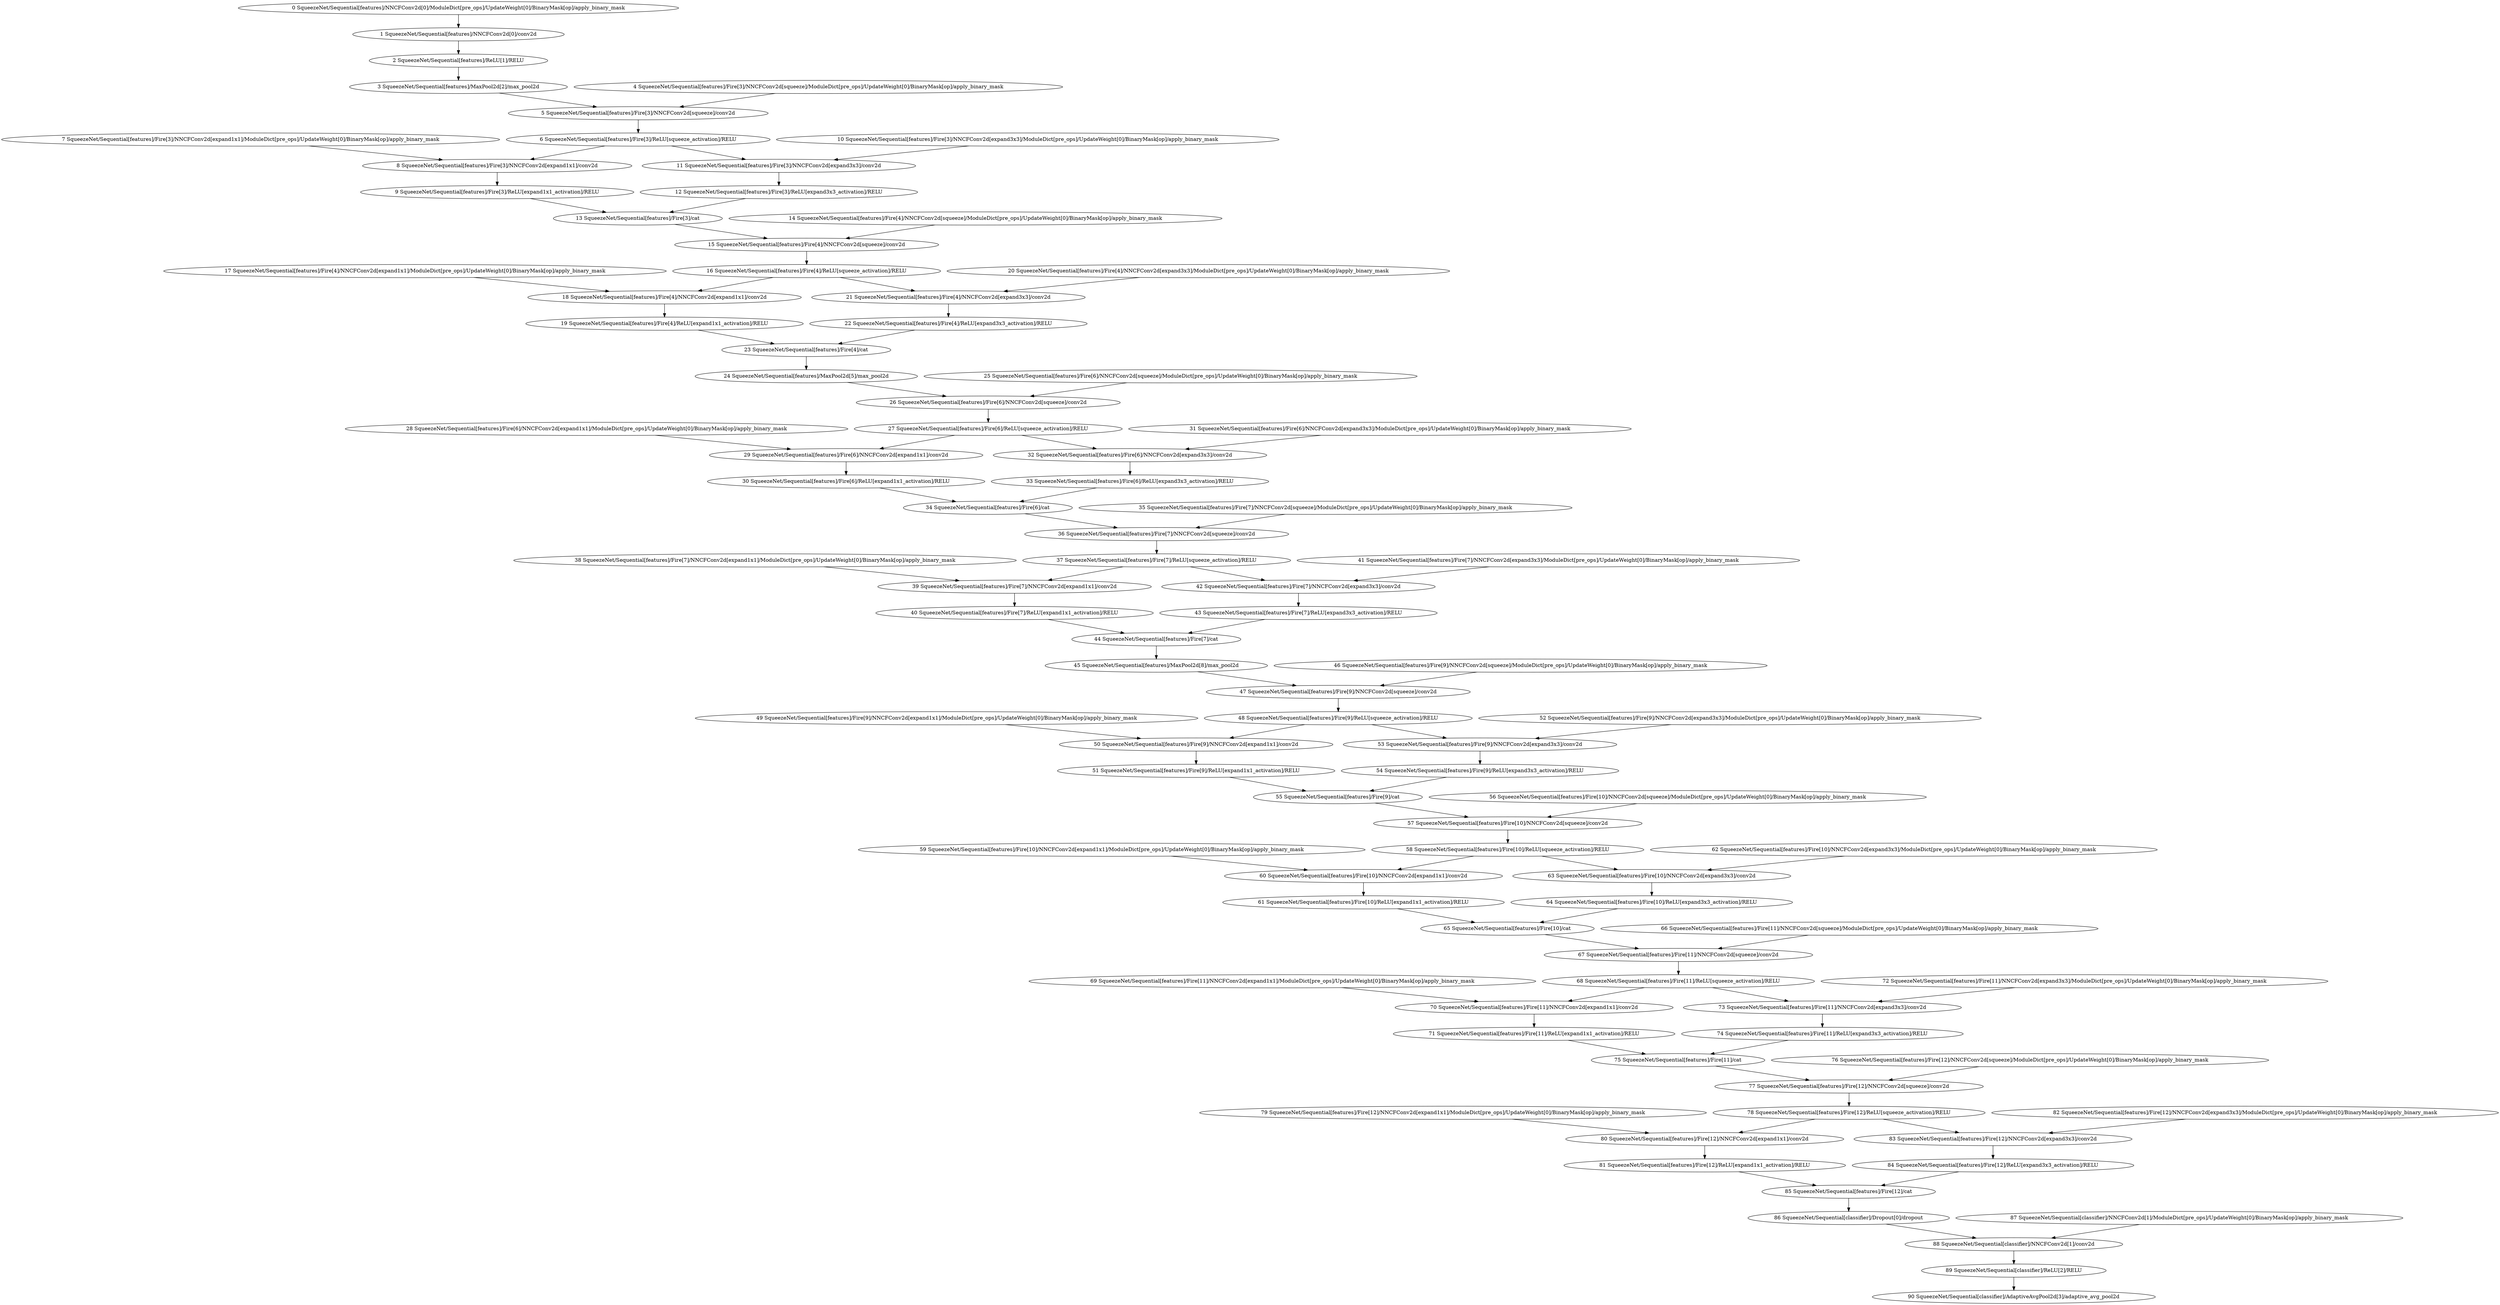 strict digraph  {
"0 SqueezeNet/Sequential[features]/NNCFConv2d[0]/ModuleDict[pre_ops]/UpdateWeight[0]/BinaryMask[op]/apply_binary_mask" [id=0, scope="SqueezeNet/Sequential[features]/NNCFConv2d[0]/ModuleDict[pre_ops]/UpdateWeight[0]/BinaryMask[op]", type=apply_binary_mask];
"1 SqueezeNet/Sequential[features]/NNCFConv2d[0]/conv2d" [id=1, scope="SqueezeNet/Sequential[features]/NNCFConv2d[0]", type=conv2d];
"2 SqueezeNet/Sequential[features]/ReLU[1]/RELU" [id=2, scope="SqueezeNet/Sequential[features]/ReLU[1]", type=RELU];
"3 SqueezeNet/Sequential[features]/MaxPool2d[2]/max_pool2d" [id=3, scope="SqueezeNet/Sequential[features]/MaxPool2d[2]", type=max_pool2d];
"4 SqueezeNet/Sequential[features]/Fire[3]/NNCFConv2d[squeeze]/ModuleDict[pre_ops]/UpdateWeight[0]/BinaryMask[op]/apply_binary_mask" [id=4, scope="SqueezeNet/Sequential[features]/Fire[3]/NNCFConv2d[squeeze]/ModuleDict[pre_ops]/UpdateWeight[0]/BinaryMask[op]", type=apply_binary_mask];
"5 SqueezeNet/Sequential[features]/Fire[3]/NNCFConv2d[squeeze]/conv2d" [id=5, scope="SqueezeNet/Sequential[features]/Fire[3]/NNCFConv2d[squeeze]", type=conv2d];
"6 SqueezeNet/Sequential[features]/Fire[3]/ReLU[squeeze_activation]/RELU" [id=6, scope="SqueezeNet/Sequential[features]/Fire[3]/ReLU[squeeze_activation]", type=RELU];
"7 SqueezeNet/Sequential[features]/Fire[3]/NNCFConv2d[expand1x1]/ModuleDict[pre_ops]/UpdateWeight[0]/BinaryMask[op]/apply_binary_mask" [id=7, scope="SqueezeNet/Sequential[features]/Fire[3]/NNCFConv2d[expand1x1]/ModuleDict[pre_ops]/UpdateWeight[0]/BinaryMask[op]", type=apply_binary_mask];
"8 SqueezeNet/Sequential[features]/Fire[3]/NNCFConv2d[expand1x1]/conv2d" [id=8, scope="SqueezeNet/Sequential[features]/Fire[3]/NNCFConv2d[expand1x1]", type=conv2d];
"9 SqueezeNet/Sequential[features]/Fire[3]/ReLU[expand1x1_activation]/RELU" [id=9, scope="SqueezeNet/Sequential[features]/Fire[3]/ReLU[expand1x1_activation]", type=RELU];
"10 SqueezeNet/Sequential[features]/Fire[3]/NNCFConv2d[expand3x3]/ModuleDict[pre_ops]/UpdateWeight[0]/BinaryMask[op]/apply_binary_mask" [id=10, scope="SqueezeNet/Sequential[features]/Fire[3]/NNCFConv2d[expand3x3]/ModuleDict[pre_ops]/UpdateWeight[0]/BinaryMask[op]", type=apply_binary_mask];
"11 SqueezeNet/Sequential[features]/Fire[3]/NNCFConv2d[expand3x3]/conv2d" [id=11, scope="SqueezeNet/Sequential[features]/Fire[3]/NNCFConv2d[expand3x3]", type=conv2d];
"12 SqueezeNet/Sequential[features]/Fire[3]/ReLU[expand3x3_activation]/RELU" [id=12, scope="SqueezeNet/Sequential[features]/Fire[3]/ReLU[expand3x3_activation]", type=RELU];
"13 SqueezeNet/Sequential[features]/Fire[3]/cat" [id=13, scope="SqueezeNet/Sequential[features]/Fire[3]", type=cat];
"14 SqueezeNet/Sequential[features]/Fire[4]/NNCFConv2d[squeeze]/ModuleDict[pre_ops]/UpdateWeight[0]/BinaryMask[op]/apply_binary_mask" [id=14, scope="SqueezeNet/Sequential[features]/Fire[4]/NNCFConv2d[squeeze]/ModuleDict[pre_ops]/UpdateWeight[0]/BinaryMask[op]", type=apply_binary_mask];
"15 SqueezeNet/Sequential[features]/Fire[4]/NNCFConv2d[squeeze]/conv2d" [id=15, scope="SqueezeNet/Sequential[features]/Fire[4]/NNCFConv2d[squeeze]", type=conv2d];
"16 SqueezeNet/Sequential[features]/Fire[4]/ReLU[squeeze_activation]/RELU" [id=16, scope="SqueezeNet/Sequential[features]/Fire[4]/ReLU[squeeze_activation]", type=RELU];
"17 SqueezeNet/Sequential[features]/Fire[4]/NNCFConv2d[expand1x1]/ModuleDict[pre_ops]/UpdateWeight[0]/BinaryMask[op]/apply_binary_mask" [id=17, scope="SqueezeNet/Sequential[features]/Fire[4]/NNCFConv2d[expand1x1]/ModuleDict[pre_ops]/UpdateWeight[0]/BinaryMask[op]", type=apply_binary_mask];
"18 SqueezeNet/Sequential[features]/Fire[4]/NNCFConv2d[expand1x1]/conv2d" [id=18, scope="SqueezeNet/Sequential[features]/Fire[4]/NNCFConv2d[expand1x1]", type=conv2d];
"19 SqueezeNet/Sequential[features]/Fire[4]/ReLU[expand1x1_activation]/RELU" [id=19, scope="SqueezeNet/Sequential[features]/Fire[4]/ReLU[expand1x1_activation]", type=RELU];
"20 SqueezeNet/Sequential[features]/Fire[4]/NNCFConv2d[expand3x3]/ModuleDict[pre_ops]/UpdateWeight[0]/BinaryMask[op]/apply_binary_mask" [id=20, scope="SqueezeNet/Sequential[features]/Fire[4]/NNCFConv2d[expand3x3]/ModuleDict[pre_ops]/UpdateWeight[0]/BinaryMask[op]", type=apply_binary_mask];
"21 SqueezeNet/Sequential[features]/Fire[4]/NNCFConv2d[expand3x3]/conv2d" [id=21, scope="SqueezeNet/Sequential[features]/Fire[4]/NNCFConv2d[expand3x3]", type=conv2d];
"22 SqueezeNet/Sequential[features]/Fire[4]/ReLU[expand3x3_activation]/RELU" [id=22, scope="SqueezeNet/Sequential[features]/Fire[4]/ReLU[expand3x3_activation]", type=RELU];
"23 SqueezeNet/Sequential[features]/Fire[4]/cat" [id=23, scope="SqueezeNet/Sequential[features]/Fire[4]", type=cat];
"24 SqueezeNet/Sequential[features]/MaxPool2d[5]/max_pool2d" [id=24, scope="SqueezeNet/Sequential[features]/MaxPool2d[5]", type=max_pool2d];
"25 SqueezeNet/Sequential[features]/Fire[6]/NNCFConv2d[squeeze]/ModuleDict[pre_ops]/UpdateWeight[0]/BinaryMask[op]/apply_binary_mask" [id=25, scope="SqueezeNet/Sequential[features]/Fire[6]/NNCFConv2d[squeeze]/ModuleDict[pre_ops]/UpdateWeight[0]/BinaryMask[op]", type=apply_binary_mask];
"26 SqueezeNet/Sequential[features]/Fire[6]/NNCFConv2d[squeeze]/conv2d" [id=26, scope="SqueezeNet/Sequential[features]/Fire[6]/NNCFConv2d[squeeze]", type=conv2d];
"27 SqueezeNet/Sequential[features]/Fire[6]/ReLU[squeeze_activation]/RELU" [id=27, scope="SqueezeNet/Sequential[features]/Fire[6]/ReLU[squeeze_activation]", type=RELU];
"28 SqueezeNet/Sequential[features]/Fire[6]/NNCFConv2d[expand1x1]/ModuleDict[pre_ops]/UpdateWeight[0]/BinaryMask[op]/apply_binary_mask" [id=28, scope="SqueezeNet/Sequential[features]/Fire[6]/NNCFConv2d[expand1x1]/ModuleDict[pre_ops]/UpdateWeight[0]/BinaryMask[op]", type=apply_binary_mask];
"29 SqueezeNet/Sequential[features]/Fire[6]/NNCFConv2d[expand1x1]/conv2d" [id=29, scope="SqueezeNet/Sequential[features]/Fire[6]/NNCFConv2d[expand1x1]", type=conv2d];
"30 SqueezeNet/Sequential[features]/Fire[6]/ReLU[expand1x1_activation]/RELU" [id=30, scope="SqueezeNet/Sequential[features]/Fire[6]/ReLU[expand1x1_activation]", type=RELU];
"31 SqueezeNet/Sequential[features]/Fire[6]/NNCFConv2d[expand3x3]/ModuleDict[pre_ops]/UpdateWeight[0]/BinaryMask[op]/apply_binary_mask" [id=31, scope="SqueezeNet/Sequential[features]/Fire[6]/NNCFConv2d[expand3x3]/ModuleDict[pre_ops]/UpdateWeight[0]/BinaryMask[op]", type=apply_binary_mask];
"32 SqueezeNet/Sequential[features]/Fire[6]/NNCFConv2d[expand3x3]/conv2d" [id=32, scope="SqueezeNet/Sequential[features]/Fire[6]/NNCFConv2d[expand3x3]", type=conv2d];
"33 SqueezeNet/Sequential[features]/Fire[6]/ReLU[expand3x3_activation]/RELU" [id=33, scope="SqueezeNet/Sequential[features]/Fire[6]/ReLU[expand3x3_activation]", type=RELU];
"34 SqueezeNet/Sequential[features]/Fire[6]/cat" [id=34, scope="SqueezeNet/Sequential[features]/Fire[6]", type=cat];
"35 SqueezeNet/Sequential[features]/Fire[7]/NNCFConv2d[squeeze]/ModuleDict[pre_ops]/UpdateWeight[0]/BinaryMask[op]/apply_binary_mask" [id=35, scope="SqueezeNet/Sequential[features]/Fire[7]/NNCFConv2d[squeeze]/ModuleDict[pre_ops]/UpdateWeight[0]/BinaryMask[op]", type=apply_binary_mask];
"36 SqueezeNet/Sequential[features]/Fire[7]/NNCFConv2d[squeeze]/conv2d" [id=36, scope="SqueezeNet/Sequential[features]/Fire[7]/NNCFConv2d[squeeze]", type=conv2d];
"37 SqueezeNet/Sequential[features]/Fire[7]/ReLU[squeeze_activation]/RELU" [id=37, scope="SqueezeNet/Sequential[features]/Fire[7]/ReLU[squeeze_activation]", type=RELU];
"38 SqueezeNet/Sequential[features]/Fire[7]/NNCFConv2d[expand1x1]/ModuleDict[pre_ops]/UpdateWeight[0]/BinaryMask[op]/apply_binary_mask" [id=38, scope="SqueezeNet/Sequential[features]/Fire[7]/NNCFConv2d[expand1x1]/ModuleDict[pre_ops]/UpdateWeight[0]/BinaryMask[op]", type=apply_binary_mask];
"39 SqueezeNet/Sequential[features]/Fire[7]/NNCFConv2d[expand1x1]/conv2d" [id=39, scope="SqueezeNet/Sequential[features]/Fire[7]/NNCFConv2d[expand1x1]", type=conv2d];
"40 SqueezeNet/Sequential[features]/Fire[7]/ReLU[expand1x1_activation]/RELU" [id=40, scope="SqueezeNet/Sequential[features]/Fire[7]/ReLU[expand1x1_activation]", type=RELU];
"41 SqueezeNet/Sequential[features]/Fire[7]/NNCFConv2d[expand3x3]/ModuleDict[pre_ops]/UpdateWeight[0]/BinaryMask[op]/apply_binary_mask" [id=41, scope="SqueezeNet/Sequential[features]/Fire[7]/NNCFConv2d[expand3x3]/ModuleDict[pre_ops]/UpdateWeight[0]/BinaryMask[op]", type=apply_binary_mask];
"42 SqueezeNet/Sequential[features]/Fire[7]/NNCFConv2d[expand3x3]/conv2d" [id=42, scope="SqueezeNet/Sequential[features]/Fire[7]/NNCFConv2d[expand3x3]", type=conv2d];
"43 SqueezeNet/Sequential[features]/Fire[7]/ReLU[expand3x3_activation]/RELU" [id=43, scope="SqueezeNet/Sequential[features]/Fire[7]/ReLU[expand3x3_activation]", type=RELU];
"44 SqueezeNet/Sequential[features]/Fire[7]/cat" [id=44, scope="SqueezeNet/Sequential[features]/Fire[7]", type=cat];
"45 SqueezeNet/Sequential[features]/MaxPool2d[8]/max_pool2d" [id=45, scope="SqueezeNet/Sequential[features]/MaxPool2d[8]", type=max_pool2d];
"46 SqueezeNet/Sequential[features]/Fire[9]/NNCFConv2d[squeeze]/ModuleDict[pre_ops]/UpdateWeight[0]/BinaryMask[op]/apply_binary_mask" [id=46, scope="SqueezeNet/Sequential[features]/Fire[9]/NNCFConv2d[squeeze]/ModuleDict[pre_ops]/UpdateWeight[0]/BinaryMask[op]", type=apply_binary_mask];
"47 SqueezeNet/Sequential[features]/Fire[9]/NNCFConv2d[squeeze]/conv2d" [id=47, scope="SqueezeNet/Sequential[features]/Fire[9]/NNCFConv2d[squeeze]", type=conv2d];
"48 SqueezeNet/Sequential[features]/Fire[9]/ReLU[squeeze_activation]/RELU" [id=48, scope="SqueezeNet/Sequential[features]/Fire[9]/ReLU[squeeze_activation]", type=RELU];
"49 SqueezeNet/Sequential[features]/Fire[9]/NNCFConv2d[expand1x1]/ModuleDict[pre_ops]/UpdateWeight[0]/BinaryMask[op]/apply_binary_mask" [id=49, scope="SqueezeNet/Sequential[features]/Fire[9]/NNCFConv2d[expand1x1]/ModuleDict[pre_ops]/UpdateWeight[0]/BinaryMask[op]", type=apply_binary_mask];
"50 SqueezeNet/Sequential[features]/Fire[9]/NNCFConv2d[expand1x1]/conv2d" [id=50, scope="SqueezeNet/Sequential[features]/Fire[9]/NNCFConv2d[expand1x1]", type=conv2d];
"51 SqueezeNet/Sequential[features]/Fire[9]/ReLU[expand1x1_activation]/RELU" [id=51, scope="SqueezeNet/Sequential[features]/Fire[9]/ReLU[expand1x1_activation]", type=RELU];
"52 SqueezeNet/Sequential[features]/Fire[9]/NNCFConv2d[expand3x3]/ModuleDict[pre_ops]/UpdateWeight[0]/BinaryMask[op]/apply_binary_mask" [id=52, scope="SqueezeNet/Sequential[features]/Fire[9]/NNCFConv2d[expand3x3]/ModuleDict[pre_ops]/UpdateWeight[0]/BinaryMask[op]", type=apply_binary_mask];
"53 SqueezeNet/Sequential[features]/Fire[9]/NNCFConv2d[expand3x3]/conv2d" [id=53, scope="SqueezeNet/Sequential[features]/Fire[9]/NNCFConv2d[expand3x3]", type=conv2d];
"54 SqueezeNet/Sequential[features]/Fire[9]/ReLU[expand3x3_activation]/RELU" [id=54, scope="SqueezeNet/Sequential[features]/Fire[9]/ReLU[expand3x3_activation]", type=RELU];
"55 SqueezeNet/Sequential[features]/Fire[9]/cat" [id=55, scope="SqueezeNet/Sequential[features]/Fire[9]", type=cat];
"56 SqueezeNet/Sequential[features]/Fire[10]/NNCFConv2d[squeeze]/ModuleDict[pre_ops]/UpdateWeight[0]/BinaryMask[op]/apply_binary_mask" [id=56, scope="SqueezeNet/Sequential[features]/Fire[10]/NNCFConv2d[squeeze]/ModuleDict[pre_ops]/UpdateWeight[0]/BinaryMask[op]", type=apply_binary_mask];
"57 SqueezeNet/Sequential[features]/Fire[10]/NNCFConv2d[squeeze]/conv2d" [id=57, scope="SqueezeNet/Sequential[features]/Fire[10]/NNCFConv2d[squeeze]", type=conv2d];
"58 SqueezeNet/Sequential[features]/Fire[10]/ReLU[squeeze_activation]/RELU" [id=58, scope="SqueezeNet/Sequential[features]/Fire[10]/ReLU[squeeze_activation]", type=RELU];
"59 SqueezeNet/Sequential[features]/Fire[10]/NNCFConv2d[expand1x1]/ModuleDict[pre_ops]/UpdateWeight[0]/BinaryMask[op]/apply_binary_mask" [id=59, scope="SqueezeNet/Sequential[features]/Fire[10]/NNCFConv2d[expand1x1]/ModuleDict[pre_ops]/UpdateWeight[0]/BinaryMask[op]", type=apply_binary_mask];
"60 SqueezeNet/Sequential[features]/Fire[10]/NNCFConv2d[expand1x1]/conv2d" [id=60, scope="SqueezeNet/Sequential[features]/Fire[10]/NNCFConv2d[expand1x1]", type=conv2d];
"61 SqueezeNet/Sequential[features]/Fire[10]/ReLU[expand1x1_activation]/RELU" [id=61, scope="SqueezeNet/Sequential[features]/Fire[10]/ReLU[expand1x1_activation]", type=RELU];
"62 SqueezeNet/Sequential[features]/Fire[10]/NNCFConv2d[expand3x3]/ModuleDict[pre_ops]/UpdateWeight[0]/BinaryMask[op]/apply_binary_mask" [id=62, scope="SqueezeNet/Sequential[features]/Fire[10]/NNCFConv2d[expand3x3]/ModuleDict[pre_ops]/UpdateWeight[0]/BinaryMask[op]", type=apply_binary_mask];
"63 SqueezeNet/Sequential[features]/Fire[10]/NNCFConv2d[expand3x3]/conv2d" [id=63, scope="SqueezeNet/Sequential[features]/Fire[10]/NNCFConv2d[expand3x3]", type=conv2d];
"64 SqueezeNet/Sequential[features]/Fire[10]/ReLU[expand3x3_activation]/RELU" [id=64, scope="SqueezeNet/Sequential[features]/Fire[10]/ReLU[expand3x3_activation]", type=RELU];
"65 SqueezeNet/Sequential[features]/Fire[10]/cat" [id=65, scope="SqueezeNet/Sequential[features]/Fire[10]", type=cat];
"66 SqueezeNet/Sequential[features]/Fire[11]/NNCFConv2d[squeeze]/ModuleDict[pre_ops]/UpdateWeight[0]/BinaryMask[op]/apply_binary_mask" [id=66, scope="SqueezeNet/Sequential[features]/Fire[11]/NNCFConv2d[squeeze]/ModuleDict[pre_ops]/UpdateWeight[0]/BinaryMask[op]", type=apply_binary_mask];
"67 SqueezeNet/Sequential[features]/Fire[11]/NNCFConv2d[squeeze]/conv2d" [id=67, scope="SqueezeNet/Sequential[features]/Fire[11]/NNCFConv2d[squeeze]", type=conv2d];
"68 SqueezeNet/Sequential[features]/Fire[11]/ReLU[squeeze_activation]/RELU" [id=68, scope="SqueezeNet/Sequential[features]/Fire[11]/ReLU[squeeze_activation]", type=RELU];
"69 SqueezeNet/Sequential[features]/Fire[11]/NNCFConv2d[expand1x1]/ModuleDict[pre_ops]/UpdateWeight[0]/BinaryMask[op]/apply_binary_mask" [id=69, scope="SqueezeNet/Sequential[features]/Fire[11]/NNCFConv2d[expand1x1]/ModuleDict[pre_ops]/UpdateWeight[0]/BinaryMask[op]", type=apply_binary_mask];
"70 SqueezeNet/Sequential[features]/Fire[11]/NNCFConv2d[expand1x1]/conv2d" [id=70, scope="SqueezeNet/Sequential[features]/Fire[11]/NNCFConv2d[expand1x1]", type=conv2d];
"71 SqueezeNet/Sequential[features]/Fire[11]/ReLU[expand1x1_activation]/RELU" [id=71, scope="SqueezeNet/Sequential[features]/Fire[11]/ReLU[expand1x1_activation]", type=RELU];
"72 SqueezeNet/Sequential[features]/Fire[11]/NNCFConv2d[expand3x3]/ModuleDict[pre_ops]/UpdateWeight[0]/BinaryMask[op]/apply_binary_mask" [id=72, scope="SqueezeNet/Sequential[features]/Fire[11]/NNCFConv2d[expand3x3]/ModuleDict[pre_ops]/UpdateWeight[0]/BinaryMask[op]", type=apply_binary_mask];
"73 SqueezeNet/Sequential[features]/Fire[11]/NNCFConv2d[expand3x3]/conv2d" [id=73, scope="SqueezeNet/Sequential[features]/Fire[11]/NNCFConv2d[expand3x3]", type=conv2d];
"74 SqueezeNet/Sequential[features]/Fire[11]/ReLU[expand3x3_activation]/RELU" [id=74, scope="SqueezeNet/Sequential[features]/Fire[11]/ReLU[expand3x3_activation]", type=RELU];
"75 SqueezeNet/Sequential[features]/Fire[11]/cat" [id=75, scope="SqueezeNet/Sequential[features]/Fire[11]", type=cat];
"76 SqueezeNet/Sequential[features]/Fire[12]/NNCFConv2d[squeeze]/ModuleDict[pre_ops]/UpdateWeight[0]/BinaryMask[op]/apply_binary_mask" [id=76, scope="SqueezeNet/Sequential[features]/Fire[12]/NNCFConv2d[squeeze]/ModuleDict[pre_ops]/UpdateWeight[0]/BinaryMask[op]", type=apply_binary_mask];
"77 SqueezeNet/Sequential[features]/Fire[12]/NNCFConv2d[squeeze]/conv2d" [id=77, scope="SqueezeNet/Sequential[features]/Fire[12]/NNCFConv2d[squeeze]", type=conv2d];
"78 SqueezeNet/Sequential[features]/Fire[12]/ReLU[squeeze_activation]/RELU" [id=78, scope="SqueezeNet/Sequential[features]/Fire[12]/ReLU[squeeze_activation]", type=RELU];
"79 SqueezeNet/Sequential[features]/Fire[12]/NNCFConv2d[expand1x1]/ModuleDict[pre_ops]/UpdateWeight[0]/BinaryMask[op]/apply_binary_mask" [id=79, scope="SqueezeNet/Sequential[features]/Fire[12]/NNCFConv2d[expand1x1]/ModuleDict[pre_ops]/UpdateWeight[0]/BinaryMask[op]", type=apply_binary_mask];
"80 SqueezeNet/Sequential[features]/Fire[12]/NNCFConv2d[expand1x1]/conv2d" [id=80, scope="SqueezeNet/Sequential[features]/Fire[12]/NNCFConv2d[expand1x1]", type=conv2d];
"81 SqueezeNet/Sequential[features]/Fire[12]/ReLU[expand1x1_activation]/RELU" [id=81, scope="SqueezeNet/Sequential[features]/Fire[12]/ReLU[expand1x1_activation]", type=RELU];
"82 SqueezeNet/Sequential[features]/Fire[12]/NNCFConv2d[expand3x3]/ModuleDict[pre_ops]/UpdateWeight[0]/BinaryMask[op]/apply_binary_mask" [id=82, scope="SqueezeNet/Sequential[features]/Fire[12]/NNCFConv2d[expand3x3]/ModuleDict[pre_ops]/UpdateWeight[0]/BinaryMask[op]", type=apply_binary_mask];
"83 SqueezeNet/Sequential[features]/Fire[12]/NNCFConv2d[expand3x3]/conv2d" [id=83, scope="SqueezeNet/Sequential[features]/Fire[12]/NNCFConv2d[expand3x3]", type=conv2d];
"84 SqueezeNet/Sequential[features]/Fire[12]/ReLU[expand3x3_activation]/RELU" [id=84, scope="SqueezeNet/Sequential[features]/Fire[12]/ReLU[expand3x3_activation]", type=RELU];
"85 SqueezeNet/Sequential[features]/Fire[12]/cat" [id=85, scope="SqueezeNet/Sequential[features]/Fire[12]", type=cat];
"86 SqueezeNet/Sequential[classifier]/Dropout[0]/dropout" [id=86, scope="SqueezeNet/Sequential[classifier]/Dropout[0]", type=dropout];
"87 SqueezeNet/Sequential[classifier]/NNCFConv2d[1]/ModuleDict[pre_ops]/UpdateWeight[0]/BinaryMask[op]/apply_binary_mask" [id=87, scope="SqueezeNet/Sequential[classifier]/NNCFConv2d[1]/ModuleDict[pre_ops]/UpdateWeight[0]/BinaryMask[op]", type=apply_binary_mask];
"88 SqueezeNet/Sequential[classifier]/NNCFConv2d[1]/conv2d" [id=88, scope="SqueezeNet/Sequential[classifier]/NNCFConv2d[1]", type=conv2d];
"89 SqueezeNet/Sequential[classifier]/ReLU[2]/RELU" [id=89, scope="SqueezeNet/Sequential[classifier]/ReLU[2]", type=RELU];
"90 SqueezeNet/Sequential[classifier]/AdaptiveAvgPool2d[3]/adaptive_avg_pool2d" [id=90, scope="SqueezeNet/Sequential[classifier]/AdaptiveAvgPool2d[3]", type=adaptive_avg_pool2d];
"0 SqueezeNet/Sequential[features]/NNCFConv2d[0]/ModuleDict[pre_ops]/UpdateWeight[0]/BinaryMask[op]/apply_binary_mask" -> "1 SqueezeNet/Sequential[features]/NNCFConv2d[0]/conv2d";
"1 SqueezeNet/Sequential[features]/NNCFConv2d[0]/conv2d" -> "2 SqueezeNet/Sequential[features]/ReLU[1]/RELU";
"2 SqueezeNet/Sequential[features]/ReLU[1]/RELU" -> "3 SqueezeNet/Sequential[features]/MaxPool2d[2]/max_pool2d";
"3 SqueezeNet/Sequential[features]/MaxPool2d[2]/max_pool2d" -> "5 SqueezeNet/Sequential[features]/Fire[3]/NNCFConv2d[squeeze]/conv2d";
"4 SqueezeNet/Sequential[features]/Fire[3]/NNCFConv2d[squeeze]/ModuleDict[pre_ops]/UpdateWeight[0]/BinaryMask[op]/apply_binary_mask" -> "5 SqueezeNet/Sequential[features]/Fire[3]/NNCFConv2d[squeeze]/conv2d";
"5 SqueezeNet/Sequential[features]/Fire[3]/NNCFConv2d[squeeze]/conv2d" -> "6 SqueezeNet/Sequential[features]/Fire[3]/ReLU[squeeze_activation]/RELU";
"6 SqueezeNet/Sequential[features]/Fire[3]/ReLU[squeeze_activation]/RELU" -> "8 SqueezeNet/Sequential[features]/Fire[3]/NNCFConv2d[expand1x1]/conv2d";
"7 SqueezeNet/Sequential[features]/Fire[3]/NNCFConv2d[expand1x1]/ModuleDict[pre_ops]/UpdateWeight[0]/BinaryMask[op]/apply_binary_mask" -> "8 SqueezeNet/Sequential[features]/Fire[3]/NNCFConv2d[expand1x1]/conv2d";
"8 SqueezeNet/Sequential[features]/Fire[3]/NNCFConv2d[expand1x1]/conv2d" -> "9 SqueezeNet/Sequential[features]/Fire[3]/ReLU[expand1x1_activation]/RELU";
"6 SqueezeNet/Sequential[features]/Fire[3]/ReLU[squeeze_activation]/RELU" -> "11 SqueezeNet/Sequential[features]/Fire[3]/NNCFConv2d[expand3x3]/conv2d";
"9 SqueezeNet/Sequential[features]/Fire[3]/ReLU[expand1x1_activation]/RELU" -> "13 SqueezeNet/Sequential[features]/Fire[3]/cat";
"10 SqueezeNet/Sequential[features]/Fire[3]/NNCFConv2d[expand3x3]/ModuleDict[pre_ops]/UpdateWeight[0]/BinaryMask[op]/apply_binary_mask" -> "11 SqueezeNet/Sequential[features]/Fire[3]/NNCFConv2d[expand3x3]/conv2d";
"11 SqueezeNet/Sequential[features]/Fire[3]/NNCFConv2d[expand3x3]/conv2d" -> "12 SqueezeNet/Sequential[features]/Fire[3]/ReLU[expand3x3_activation]/RELU";
"12 SqueezeNet/Sequential[features]/Fire[3]/ReLU[expand3x3_activation]/RELU" -> "13 SqueezeNet/Sequential[features]/Fire[3]/cat";
"13 SqueezeNet/Sequential[features]/Fire[3]/cat" -> "15 SqueezeNet/Sequential[features]/Fire[4]/NNCFConv2d[squeeze]/conv2d";
"14 SqueezeNet/Sequential[features]/Fire[4]/NNCFConv2d[squeeze]/ModuleDict[pre_ops]/UpdateWeight[0]/BinaryMask[op]/apply_binary_mask" -> "15 SqueezeNet/Sequential[features]/Fire[4]/NNCFConv2d[squeeze]/conv2d";
"15 SqueezeNet/Sequential[features]/Fire[4]/NNCFConv2d[squeeze]/conv2d" -> "16 SqueezeNet/Sequential[features]/Fire[4]/ReLU[squeeze_activation]/RELU";
"16 SqueezeNet/Sequential[features]/Fire[4]/ReLU[squeeze_activation]/RELU" -> "18 SqueezeNet/Sequential[features]/Fire[4]/NNCFConv2d[expand1x1]/conv2d";
"16 SqueezeNet/Sequential[features]/Fire[4]/ReLU[squeeze_activation]/RELU" -> "21 SqueezeNet/Sequential[features]/Fire[4]/NNCFConv2d[expand3x3]/conv2d";
"17 SqueezeNet/Sequential[features]/Fire[4]/NNCFConv2d[expand1x1]/ModuleDict[pre_ops]/UpdateWeight[0]/BinaryMask[op]/apply_binary_mask" -> "18 SqueezeNet/Sequential[features]/Fire[4]/NNCFConv2d[expand1x1]/conv2d";
"18 SqueezeNet/Sequential[features]/Fire[4]/NNCFConv2d[expand1x1]/conv2d" -> "19 SqueezeNet/Sequential[features]/Fire[4]/ReLU[expand1x1_activation]/RELU";
"19 SqueezeNet/Sequential[features]/Fire[4]/ReLU[expand1x1_activation]/RELU" -> "23 SqueezeNet/Sequential[features]/Fire[4]/cat";
"20 SqueezeNet/Sequential[features]/Fire[4]/NNCFConv2d[expand3x3]/ModuleDict[pre_ops]/UpdateWeight[0]/BinaryMask[op]/apply_binary_mask" -> "21 SqueezeNet/Sequential[features]/Fire[4]/NNCFConv2d[expand3x3]/conv2d";
"21 SqueezeNet/Sequential[features]/Fire[4]/NNCFConv2d[expand3x3]/conv2d" -> "22 SqueezeNet/Sequential[features]/Fire[4]/ReLU[expand3x3_activation]/RELU";
"22 SqueezeNet/Sequential[features]/Fire[4]/ReLU[expand3x3_activation]/RELU" -> "23 SqueezeNet/Sequential[features]/Fire[4]/cat";
"23 SqueezeNet/Sequential[features]/Fire[4]/cat" -> "24 SqueezeNet/Sequential[features]/MaxPool2d[5]/max_pool2d";
"24 SqueezeNet/Sequential[features]/MaxPool2d[5]/max_pool2d" -> "26 SqueezeNet/Sequential[features]/Fire[6]/NNCFConv2d[squeeze]/conv2d";
"25 SqueezeNet/Sequential[features]/Fire[6]/NNCFConv2d[squeeze]/ModuleDict[pre_ops]/UpdateWeight[0]/BinaryMask[op]/apply_binary_mask" -> "26 SqueezeNet/Sequential[features]/Fire[6]/NNCFConv2d[squeeze]/conv2d";
"26 SqueezeNet/Sequential[features]/Fire[6]/NNCFConv2d[squeeze]/conv2d" -> "27 SqueezeNet/Sequential[features]/Fire[6]/ReLU[squeeze_activation]/RELU";
"27 SqueezeNet/Sequential[features]/Fire[6]/ReLU[squeeze_activation]/RELU" -> "29 SqueezeNet/Sequential[features]/Fire[6]/NNCFConv2d[expand1x1]/conv2d";
"27 SqueezeNet/Sequential[features]/Fire[6]/ReLU[squeeze_activation]/RELU" -> "32 SqueezeNet/Sequential[features]/Fire[6]/NNCFConv2d[expand3x3]/conv2d";
"28 SqueezeNet/Sequential[features]/Fire[6]/NNCFConv2d[expand1x1]/ModuleDict[pre_ops]/UpdateWeight[0]/BinaryMask[op]/apply_binary_mask" -> "29 SqueezeNet/Sequential[features]/Fire[6]/NNCFConv2d[expand1x1]/conv2d";
"29 SqueezeNet/Sequential[features]/Fire[6]/NNCFConv2d[expand1x1]/conv2d" -> "30 SqueezeNet/Sequential[features]/Fire[6]/ReLU[expand1x1_activation]/RELU";
"30 SqueezeNet/Sequential[features]/Fire[6]/ReLU[expand1x1_activation]/RELU" -> "34 SqueezeNet/Sequential[features]/Fire[6]/cat";
"31 SqueezeNet/Sequential[features]/Fire[6]/NNCFConv2d[expand3x3]/ModuleDict[pre_ops]/UpdateWeight[0]/BinaryMask[op]/apply_binary_mask" -> "32 SqueezeNet/Sequential[features]/Fire[6]/NNCFConv2d[expand3x3]/conv2d";
"32 SqueezeNet/Sequential[features]/Fire[6]/NNCFConv2d[expand3x3]/conv2d" -> "33 SqueezeNet/Sequential[features]/Fire[6]/ReLU[expand3x3_activation]/RELU";
"33 SqueezeNet/Sequential[features]/Fire[6]/ReLU[expand3x3_activation]/RELU" -> "34 SqueezeNet/Sequential[features]/Fire[6]/cat";
"34 SqueezeNet/Sequential[features]/Fire[6]/cat" -> "36 SqueezeNet/Sequential[features]/Fire[7]/NNCFConv2d[squeeze]/conv2d";
"35 SqueezeNet/Sequential[features]/Fire[7]/NNCFConv2d[squeeze]/ModuleDict[pre_ops]/UpdateWeight[0]/BinaryMask[op]/apply_binary_mask" -> "36 SqueezeNet/Sequential[features]/Fire[7]/NNCFConv2d[squeeze]/conv2d";
"36 SqueezeNet/Sequential[features]/Fire[7]/NNCFConv2d[squeeze]/conv2d" -> "37 SqueezeNet/Sequential[features]/Fire[7]/ReLU[squeeze_activation]/RELU";
"37 SqueezeNet/Sequential[features]/Fire[7]/ReLU[squeeze_activation]/RELU" -> "39 SqueezeNet/Sequential[features]/Fire[7]/NNCFConv2d[expand1x1]/conv2d";
"37 SqueezeNet/Sequential[features]/Fire[7]/ReLU[squeeze_activation]/RELU" -> "42 SqueezeNet/Sequential[features]/Fire[7]/NNCFConv2d[expand3x3]/conv2d";
"38 SqueezeNet/Sequential[features]/Fire[7]/NNCFConv2d[expand1x1]/ModuleDict[pre_ops]/UpdateWeight[0]/BinaryMask[op]/apply_binary_mask" -> "39 SqueezeNet/Sequential[features]/Fire[7]/NNCFConv2d[expand1x1]/conv2d";
"39 SqueezeNet/Sequential[features]/Fire[7]/NNCFConv2d[expand1x1]/conv2d" -> "40 SqueezeNet/Sequential[features]/Fire[7]/ReLU[expand1x1_activation]/RELU";
"40 SqueezeNet/Sequential[features]/Fire[7]/ReLU[expand1x1_activation]/RELU" -> "44 SqueezeNet/Sequential[features]/Fire[7]/cat";
"41 SqueezeNet/Sequential[features]/Fire[7]/NNCFConv2d[expand3x3]/ModuleDict[pre_ops]/UpdateWeight[0]/BinaryMask[op]/apply_binary_mask" -> "42 SqueezeNet/Sequential[features]/Fire[7]/NNCFConv2d[expand3x3]/conv2d";
"42 SqueezeNet/Sequential[features]/Fire[7]/NNCFConv2d[expand3x3]/conv2d" -> "43 SqueezeNet/Sequential[features]/Fire[7]/ReLU[expand3x3_activation]/RELU";
"43 SqueezeNet/Sequential[features]/Fire[7]/ReLU[expand3x3_activation]/RELU" -> "44 SqueezeNet/Sequential[features]/Fire[7]/cat";
"44 SqueezeNet/Sequential[features]/Fire[7]/cat" -> "45 SqueezeNet/Sequential[features]/MaxPool2d[8]/max_pool2d";
"45 SqueezeNet/Sequential[features]/MaxPool2d[8]/max_pool2d" -> "47 SqueezeNet/Sequential[features]/Fire[9]/NNCFConv2d[squeeze]/conv2d";
"46 SqueezeNet/Sequential[features]/Fire[9]/NNCFConv2d[squeeze]/ModuleDict[pre_ops]/UpdateWeight[0]/BinaryMask[op]/apply_binary_mask" -> "47 SqueezeNet/Sequential[features]/Fire[9]/NNCFConv2d[squeeze]/conv2d";
"47 SqueezeNet/Sequential[features]/Fire[9]/NNCFConv2d[squeeze]/conv2d" -> "48 SqueezeNet/Sequential[features]/Fire[9]/ReLU[squeeze_activation]/RELU";
"48 SqueezeNet/Sequential[features]/Fire[9]/ReLU[squeeze_activation]/RELU" -> "50 SqueezeNet/Sequential[features]/Fire[9]/NNCFConv2d[expand1x1]/conv2d";
"48 SqueezeNet/Sequential[features]/Fire[9]/ReLU[squeeze_activation]/RELU" -> "53 SqueezeNet/Sequential[features]/Fire[9]/NNCFConv2d[expand3x3]/conv2d";
"49 SqueezeNet/Sequential[features]/Fire[9]/NNCFConv2d[expand1x1]/ModuleDict[pre_ops]/UpdateWeight[0]/BinaryMask[op]/apply_binary_mask" -> "50 SqueezeNet/Sequential[features]/Fire[9]/NNCFConv2d[expand1x1]/conv2d";
"50 SqueezeNet/Sequential[features]/Fire[9]/NNCFConv2d[expand1x1]/conv2d" -> "51 SqueezeNet/Sequential[features]/Fire[9]/ReLU[expand1x1_activation]/RELU";
"51 SqueezeNet/Sequential[features]/Fire[9]/ReLU[expand1x1_activation]/RELU" -> "55 SqueezeNet/Sequential[features]/Fire[9]/cat";
"52 SqueezeNet/Sequential[features]/Fire[9]/NNCFConv2d[expand3x3]/ModuleDict[pre_ops]/UpdateWeight[0]/BinaryMask[op]/apply_binary_mask" -> "53 SqueezeNet/Sequential[features]/Fire[9]/NNCFConv2d[expand3x3]/conv2d";
"53 SqueezeNet/Sequential[features]/Fire[9]/NNCFConv2d[expand3x3]/conv2d" -> "54 SqueezeNet/Sequential[features]/Fire[9]/ReLU[expand3x3_activation]/RELU";
"54 SqueezeNet/Sequential[features]/Fire[9]/ReLU[expand3x3_activation]/RELU" -> "55 SqueezeNet/Sequential[features]/Fire[9]/cat";
"55 SqueezeNet/Sequential[features]/Fire[9]/cat" -> "57 SqueezeNet/Sequential[features]/Fire[10]/NNCFConv2d[squeeze]/conv2d";
"56 SqueezeNet/Sequential[features]/Fire[10]/NNCFConv2d[squeeze]/ModuleDict[pre_ops]/UpdateWeight[0]/BinaryMask[op]/apply_binary_mask" -> "57 SqueezeNet/Sequential[features]/Fire[10]/NNCFConv2d[squeeze]/conv2d";
"57 SqueezeNet/Sequential[features]/Fire[10]/NNCFConv2d[squeeze]/conv2d" -> "58 SqueezeNet/Sequential[features]/Fire[10]/ReLU[squeeze_activation]/RELU";
"58 SqueezeNet/Sequential[features]/Fire[10]/ReLU[squeeze_activation]/RELU" -> "60 SqueezeNet/Sequential[features]/Fire[10]/NNCFConv2d[expand1x1]/conv2d";
"58 SqueezeNet/Sequential[features]/Fire[10]/ReLU[squeeze_activation]/RELU" -> "63 SqueezeNet/Sequential[features]/Fire[10]/NNCFConv2d[expand3x3]/conv2d";
"59 SqueezeNet/Sequential[features]/Fire[10]/NNCFConv2d[expand1x1]/ModuleDict[pre_ops]/UpdateWeight[0]/BinaryMask[op]/apply_binary_mask" -> "60 SqueezeNet/Sequential[features]/Fire[10]/NNCFConv2d[expand1x1]/conv2d";
"60 SqueezeNet/Sequential[features]/Fire[10]/NNCFConv2d[expand1x1]/conv2d" -> "61 SqueezeNet/Sequential[features]/Fire[10]/ReLU[expand1x1_activation]/RELU";
"61 SqueezeNet/Sequential[features]/Fire[10]/ReLU[expand1x1_activation]/RELU" -> "65 SqueezeNet/Sequential[features]/Fire[10]/cat";
"62 SqueezeNet/Sequential[features]/Fire[10]/NNCFConv2d[expand3x3]/ModuleDict[pre_ops]/UpdateWeight[0]/BinaryMask[op]/apply_binary_mask" -> "63 SqueezeNet/Sequential[features]/Fire[10]/NNCFConv2d[expand3x3]/conv2d";
"63 SqueezeNet/Sequential[features]/Fire[10]/NNCFConv2d[expand3x3]/conv2d" -> "64 SqueezeNet/Sequential[features]/Fire[10]/ReLU[expand3x3_activation]/RELU";
"64 SqueezeNet/Sequential[features]/Fire[10]/ReLU[expand3x3_activation]/RELU" -> "65 SqueezeNet/Sequential[features]/Fire[10]/cat";
"65 SqueezeNet/Sequential[features]/Fire[10]/cat" -> "67 SqueezeNet/Sequential[features]/Fire[11]/NNCFConv2d[squeeze]/conv2d";
"66 SqueezeNet/Sequential[features]/Fire[11]/NNCFConv2d[squeeze]/ModuleDict[pre_ops]/UpdateWeight[0]/BinaryMask[op]/apply_binary_mask" -> "67 SqueezeNet/Sequential[features]/Fire[11]/NNCFConv2d[squeeze]/conv2d";
"67 SqueezeNet/Sequential[features]/Fire[11]/NNCFConv2d[squeeze]/conv2d" -> "68 SqueezeNet/Sequential[features]/Fire[11]/ReLU[squeeze_activation]/RELU";
"68 SqueezeNet/Sequential[features]/Fire[11]/ReLU[squeeze_activation]/RELU" -> "70 SqueezeNet/Sequential[features]/Fire[11]/NNCFConv2d[expand1x1]/conv2d";
"68 SqueezeNet/Sequential[features]/Fire[11]/ReLU[squeeze_activation]/RELU" -> "73 SqueezeNet/Sequential[features]/Fire[11]/NNCFConv2d[expand3x3]/conv2d";
"69 SqueezeNet/Sequential[features]/Fire[11]/NNCFConv2d[expand1x1]/ModuleDict[pre_ops]/UpdateWeight[0]/BinaryMask[op]/apply_binary_mask" -> "70 SqueezeNet/Sequential[features]/Fire[11]/NNCFConv2d[expand1x1]/conv2d";
"70 SqueezeNet/Sequential[features]/Fire[11]/NNCFConv2d[expand1x1]/conv2d" -> "71 SqueezeNet/Sequential[features]/Fire[11]/ReLU[expand1x1_activation]/RELU";
"71 SqueezeNet/Sequential[features]/Fire[11]/ReLU[expand1x1_activation]/RELU" -> "75 SqueezeNet/Sequential[features]/Fire[11]/cat";
"72 SqueezeNet/Sequential[features]/Fire[11]/NNCFConv2d[expand3x3]/ModuleDict[pre_ops]/UpdateWeight[0]/BinaryMask[op]/apply_binary_mask" -> "73 SqueezeNet/Sequential[features]/Fire[11]/NNCFConv2d[expand3x3]/conv2d";
"73 SqueezeNet/Sequential[features]/Fire[11]/NNCFConv2d[expand3x3]/conv2d" -> "74 SqueezeNet/Sequential[features]/Fire[11]/ReLU[expand3x3_activation]/RELU";
"74 SqueezeNet/Sequential[features]/Fire[11]/ReLU[expand3x3_activation]/RELU" -> "75 SqueezeNet/Sequential[features]/Fire[11]/cat";
"75 SqueezeNet/Sequential[features]/Fire[11]/cat" -> "77 SqueezeNet/Sequential[features]/Fire[12]/NNCFConv2d[squeeze]/conv2d";
"76 SqueezeNet/Sequential[features]/Fire[12]/NNCFConv2d[squeeze]/ModuleDict[pre_ops]/UpdateWeight[0]/BinaryMask[op]/apply_binary_mask" -> "77 SqueezeNet/Sequential[features]/Fire[12]/NNCFConv2d[squeeze]/conv2d";
"77 SqueezeNet/Sequential[features]/Fire[12]/NNCFConv2d[squeeze]/conv2d" -> "78 SqueezeNet/Sequential[features]/Fire[12]/ReLU[squeeze_activation]/RELU";
"78 SqueezeNet/Sequential[features]/Fire[12]/ReLU[squeeze_activation]/RELU" -> "80 SqueezeNet/Sequential[features]/Fire[12]/NNCFConv2d[expand1x1]/conv2d";
"78 SqueezeNet/Sequential[features]/Fire[12]/ReLU[squeeze_activation]/RELU" -> "83 SqueezeNet/Sequential[features]/Fire[12]/NNCFConv2d[expand3x3]/conv2d";
"79 SqueezeNet/Sequential[features]/Fire[12]/NNCFConv2d[expand1x1]/ModuleDict[pre_ops]/UpdateWeight[0]/BinaryMask[op]/apply_binary_mask" -> "80 SqueezeNet/Sequential[features]/Fire[12]/NNCFConv2d[expand1x1]/conv2d";
"80 SqueezeNet/Sequential[features]/Fire[12]/NNCFConv2d[expand1x1]/conv2d" -> "81 SqueezeNet/Sequential[features]/Fire[12]/ReLU[expand1x1_activation]/RELU";
"81 SqueezeNet/Sequential[features]/Fire[12]/ReLU[expand1x1_activation]/RELU" -> "85 SqueezeNet/Sequential[features]/Fire[12]/cat";
"82 SqueezeNet/Sequential[features]/Fire[12]/NNCFConv2d[expand3x3]/ModuleDict[pre_ops]/UpdateWeight[0]/BinaryMask[op]/apply_binary_mask" -> "83 SqueezeNet/Sequential[features]/Fire[12]/NNCFConv2d[expand3x3]/conv2d";
"83 SqueezeNet/Sequential[features]/Fire[12]/NNCFConv2d[expand3x3]/conv2d" -> "84 SqueezeNet/Sequential[features]/Fire[12]/ReLU[expand3x3_activation]/RELU";
"84 SqueezeNet/Sequential[features]/Fire[12]/ReLU[expand3x3_activation]/RELU" -> "85 SqueezeNet/Sequential[features]/Fire[12]/cat";
"85 SqueezeNet/Sequential[features]/Fire[12]/cat" -> "86 SqueezeNet/Sequential[classifier]/Dropout[0]/dropout";
"86 SqueezeNet/Sequential[classifier]/Dropout[0]/dropout" -> "88 SqueezeNet/Sequential[classifier]/NNCFConv2d[1]/conv2d";
"87 SqueezeNet/Sequential[classifier]/NNCFConv2d[1]/ModuleDict[pre_ops]/UpdateWeight[0]/BinaryMask[op]/apply_binary_mask" -> "88 SqueezeNet/Sequential[classifier]/NNCFConv2d[1]/conv2d";
"88 SqueezeNet/Sequential[classifier]/NNCFConv2d[1]/conv2d" -> "89 SqueezeNet/Sequential[classifier]/ReLU[2]/RELU";
"89 SqueezeNet/Sequential[classifier]/ReLU[2]/RELU" -> "90 SqueezeNet/Sequential[classifier]/AdaptiveAvgPool2d[3]/adaptive_avg_pool2d";
}
